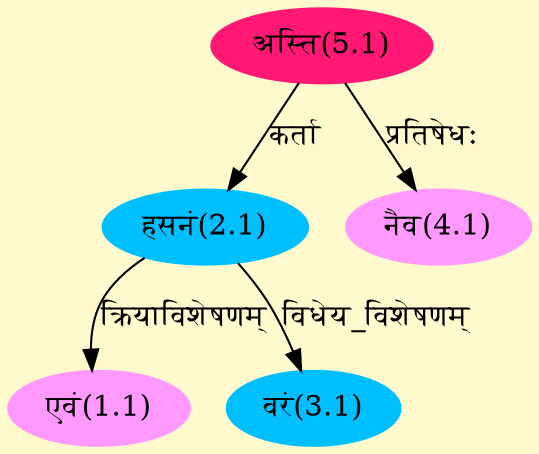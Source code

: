 digraph G{
rankdir=BT;
 compound=true;
 bgcolor="lemonchiffon1";
Node1_1 [style=filled, color="#FF99FF" label = "एवं(1.1)"]
Node2_1 [style=filled, color="#00BFFF" label = "हसनं(2.1)"]
Node5_1 [style=filled, color="#FF1975" label = "अस्ति(5.1)"]
Node3_1 [style=filled, color="#00BFFF" label = "वरं(3.1)"]
Node4_1 [style=filled, color="#FF99FF" label = "नैव(4.1)"]
/* Start of Relations section */

Node1_1 -> Node2_1 [  label="क्रियाविशेषणम्"  dir="back" ]
Node2_1 -> Node5_1 [  label="कर्ता"  dir="back" ]
Node3_1 -> Node2_1 [  label="विधेय_विशेषणम्"  dir="back" ]
Node4_1 -> Node5_1 [  label="प्रतिषेधः"  dir="back" ]
}
